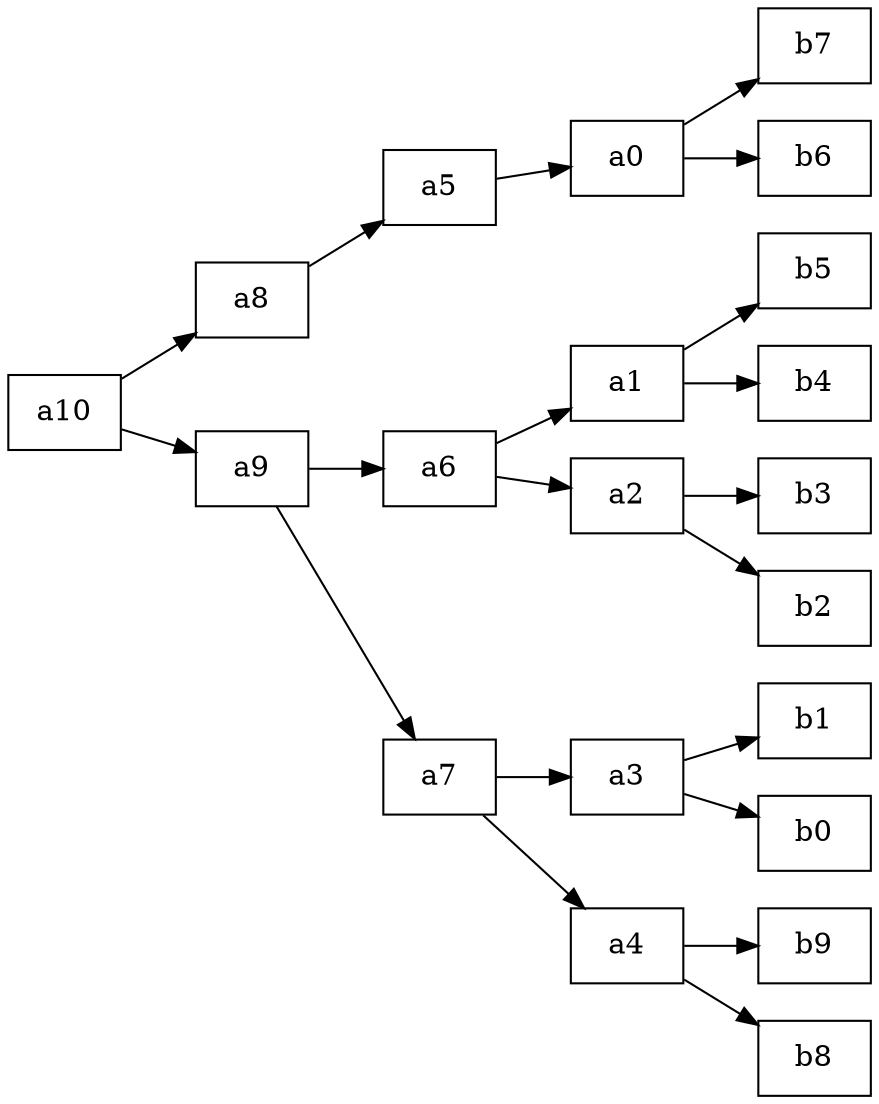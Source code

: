 digraph G {
	rankdir = LR;
	node [ shape = rect];
	"a0"   -> "b7" [start="NONE", end="-54.044614481445564:-82.66029967118455"]
	"a0"   -> "b6" [start="NONE", end="-25.016184377580018:-36.395058671781214"]
	"a1"   -> "b5" [start="NONE", end="-3.0134816661016544:91.58156546464272"]
	"a1"   -> "b4" [start="NONE", end="68.8841419049966:160.53411696761742"]
	"a2"   -> "b3" [start="NONE", end="-62.05018588433238:56.584107782680775"]
	"a2"   -> "b2" [start="NONE", end="-77.10058246972962:-147.5972703553322"]
	"a3"   -> "b1" [start="NONE", end="-5.507035984599426:164.36876159802318"]
	"a3"   -> "b0" [start="NONE", end="-48.31914140828233:-158.47541877733525"]
	"a4"   -> "b9" [start="NONE", end="-64.15039947975781:105.59435218075498"]
	"a4"   -> "b8" [start="NONE", end="78.25062165421951:153.43348579122022"]
	"a5"   -> "a0" [start="NONE", end="NONE"]
	"a6"   -> "a1" [start="NONE", end="NONE"]
	"a6"   -> "a2" [start="NONE", end="NONE"]
	"a7"   -> "a3" [start="NONE", end="NONE"]
	"a7"   -> "a4" [start="NONE", end="NONE"]
	"a8"   -> "a5" [start="NONE", end="NONE"]
	"a9"   -> "a6" [start="NONE", end="NONE"]
	"a9"   -> "a7" [start="NONE", end="NONE"]
	"a10"   -> "a8" [start="NONE", end="NONE"]
	"a10"   -> "a9" [start="NONE", end="NONE"]
	}